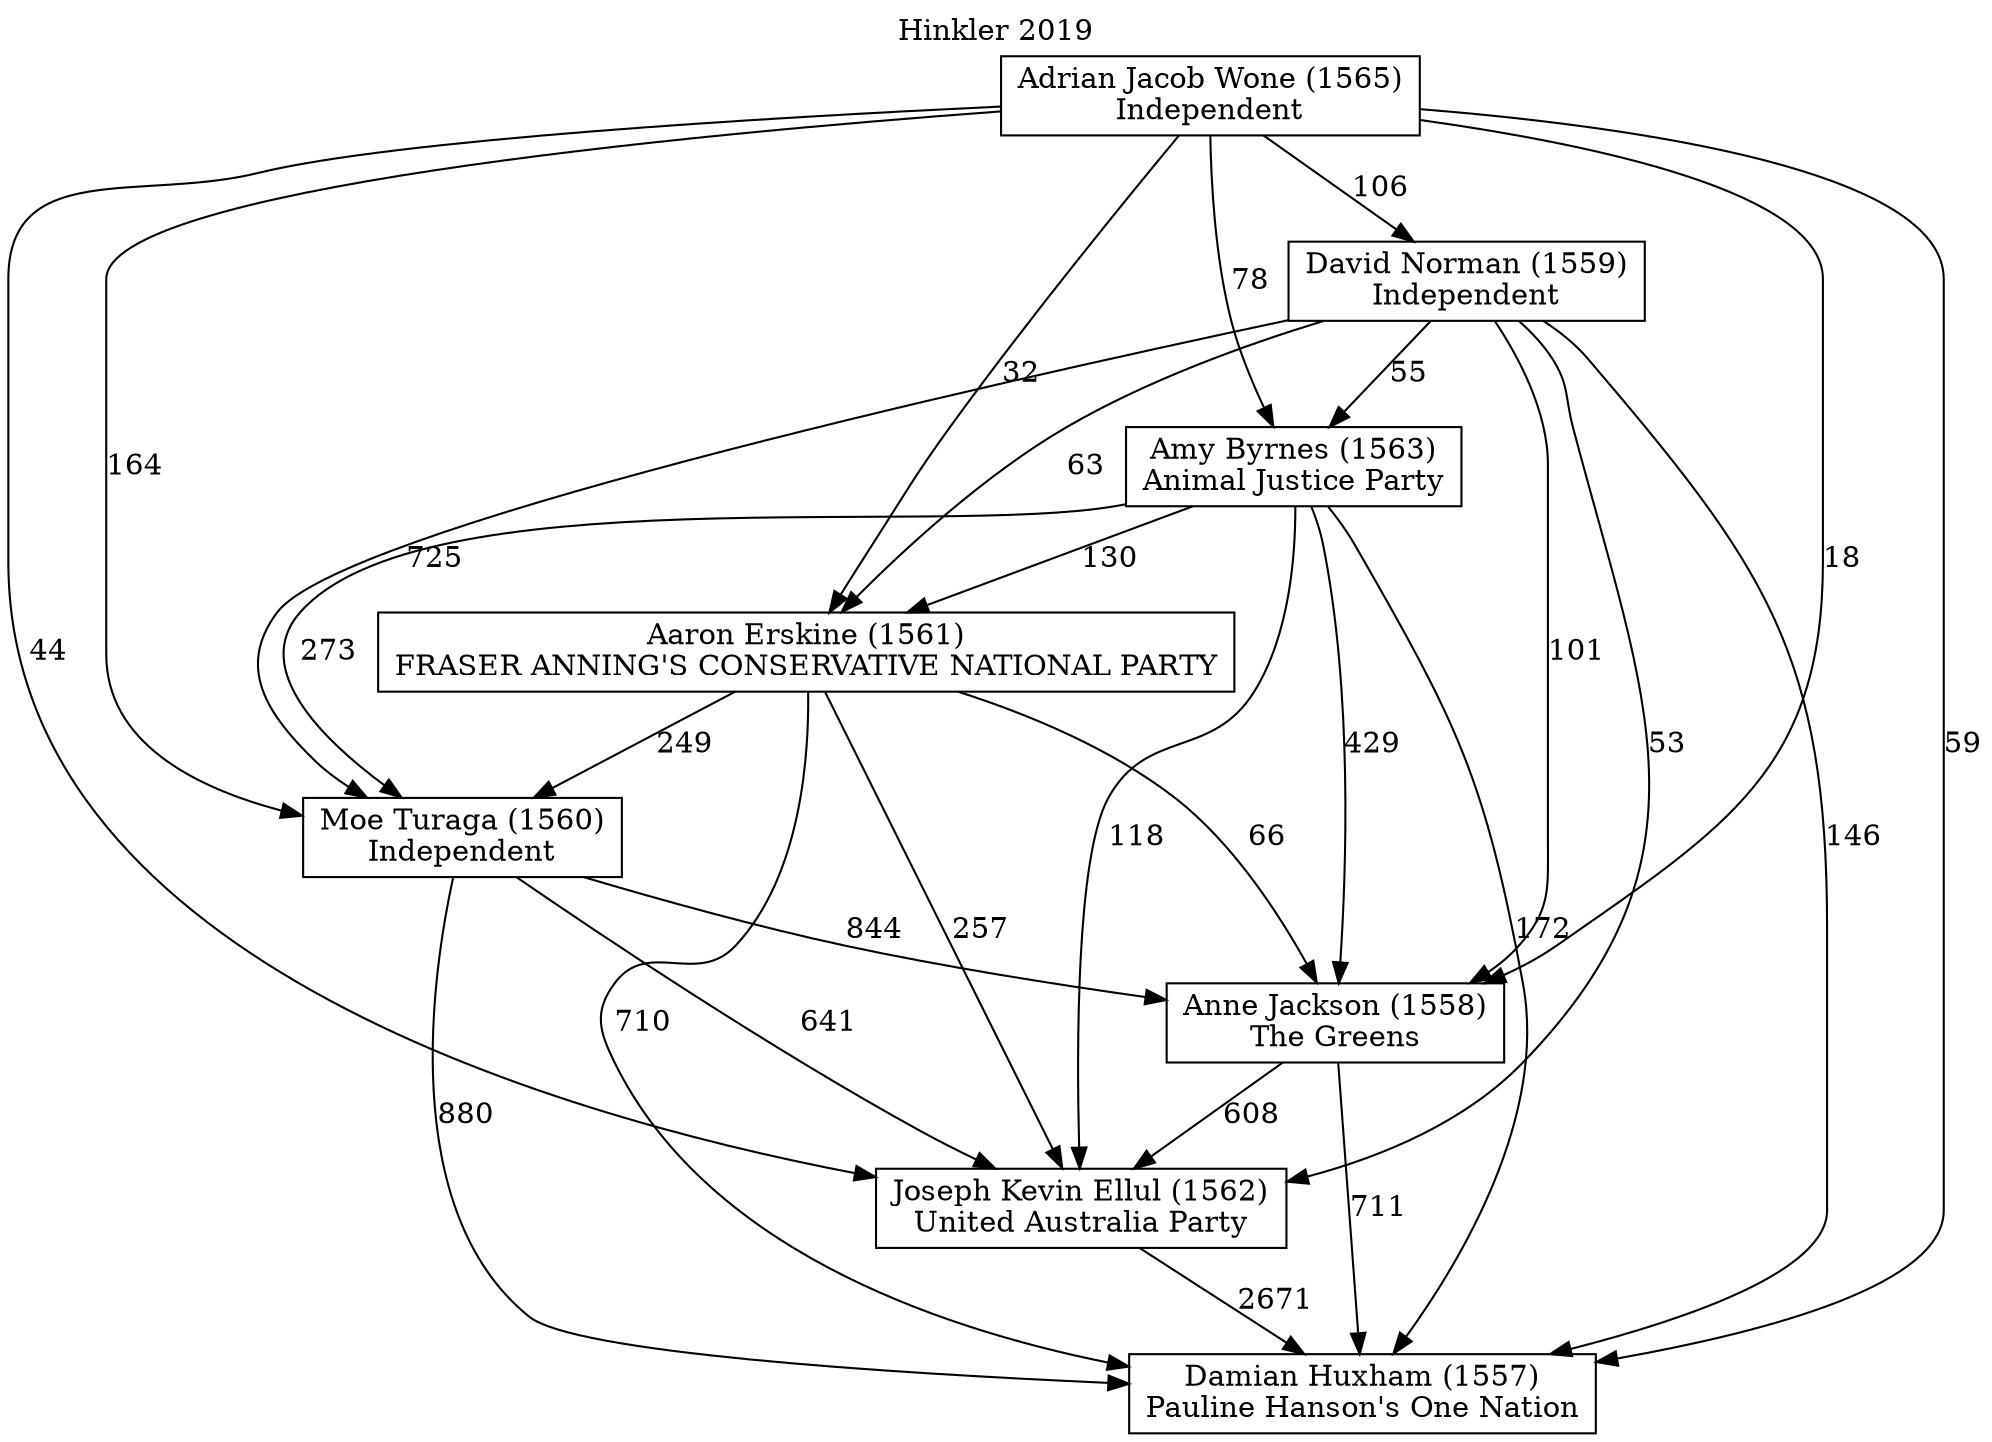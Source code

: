 // House preference flow
digraph "Damian Huxham (1557)_Hinkler_2019" {
	graph [label="Hinkler 2019" labelloc=t mclimit=10]
	node [shape=box]
	"Damian Huxham (1557)" [label="Damian Huxham (1557)
Pauline Hanson's One Nation"]
	"Joseph Kevin Ellul (1562)" [label="Joseph Kevin Ellul (1562)
United Australia Party"]
	"Anne Jackson (1558)" [label="Anne Jackson (1558)
The Greens"]
	"Moe Turaga (1560)" [label="Moe Turaga (1560)
Independent"]
	"Aaron Erskine (1561)" [label="Aaron Erskine (1561)
FRASER ANNING'S CONSERVATIVE NATIONAL PARTY"]
	"Amy Byrnes (1563)" [label="Amy Byrnes (1563)
Animal Justice Party"]
	"David Norman (1559)" [label="David Norman (1559)
Independent"]
	"Adrian Jacob Wone (1565)" [label="Adrian Jacob Wone (1565)
Independent"]
	"Joseph Kevin Ellul (1562)" -> "Damian Huxham (1557)" [label=2671]
	"Anne Jackson (1558)" -> "Joseph Kevin Ellul (1562)" [label=608]
	"Moe Turaga (1560)" -> "Anne Jackson (1558)" [label=844]
	"Aaron Erskine (1561)" -> "Moe Turaga (1560)" [label=249]
	"Amy Byrnes (1563)" -> "Aaron Erskine (1561)" [label=130]
	"David Norman (1559)" -> "Amy Byrnes (1563)" [label=55]
	"Adrian Jacob Wone (1565)" -> "David Norman (1559)" [label=106]
	"Anne Jackson (1558)" -> "Damian Huxham (1557)" [label=711]
	"Moe Turaga (1560)" -> "Damian Huxham (1557)" [label=880]
	"Aaron Erskine (1561)" -> "Damian Huxham (1557)" [label=710]
	"Amy Byrnes (1563)" -> "Damian Huxham (1557)" [label=172]
	"David Norman (1559)" -> "Damian Huxham (1557)" [label=146]
	"Adrian Jacob Wone (1565)" -> "Damian Huxham (1557)" [label=59]
	"Adrian Jacob Wone (1565)" -> "Amy Byrnes (1563)" [label=78]
	"David Norman (1559)" -> "Aaron Erskine (1561)" [label=63]
	"Adrian Jacob Wone (1565)" -> "Aaron Erskine (1561)" [label=32]
	"Amy Byrnes (1563)" -> "Moe Turaga (1560)" [label=273]
	"David Norman (1559)" -> "Moe Turaga (1560)" [label=725]
	"Adrian Jacob Wone (1565)" -> "Moe Turaga (1560)" [label=164]
	"Aaron Erskine (1561)" -> "Anne Jackson (1558)" [label=66]
	"Amy Byrnes (1563)" -> "Anne Jackson (1558)" [label=429]
	"David Norman (1559)" -> "Anne Jackson (1558)" [label=101]
	"Adrian Jacob Wone (1565)" -> "Anne Jackson (1558)" [label=18]
	"Moe Turaga (1560)" -> "Joseph Kevin Ellul (1562)" [label=641]
	"Aaron Erskine (1561)" -> "Joseph Kevin Ellul (1562)" [label=257]
	"Amy Byrnes (1563)" -> "Joseph Kevin Ellul (1562)" [label=118]
	"David Norman (1559)" -> "Joseph Kevin Ellul (1562)" [label=53]
	"Adrian Jacob Wone (1565)" -> "Joseph Kevin Ellul (1562)" [label=44]
}
